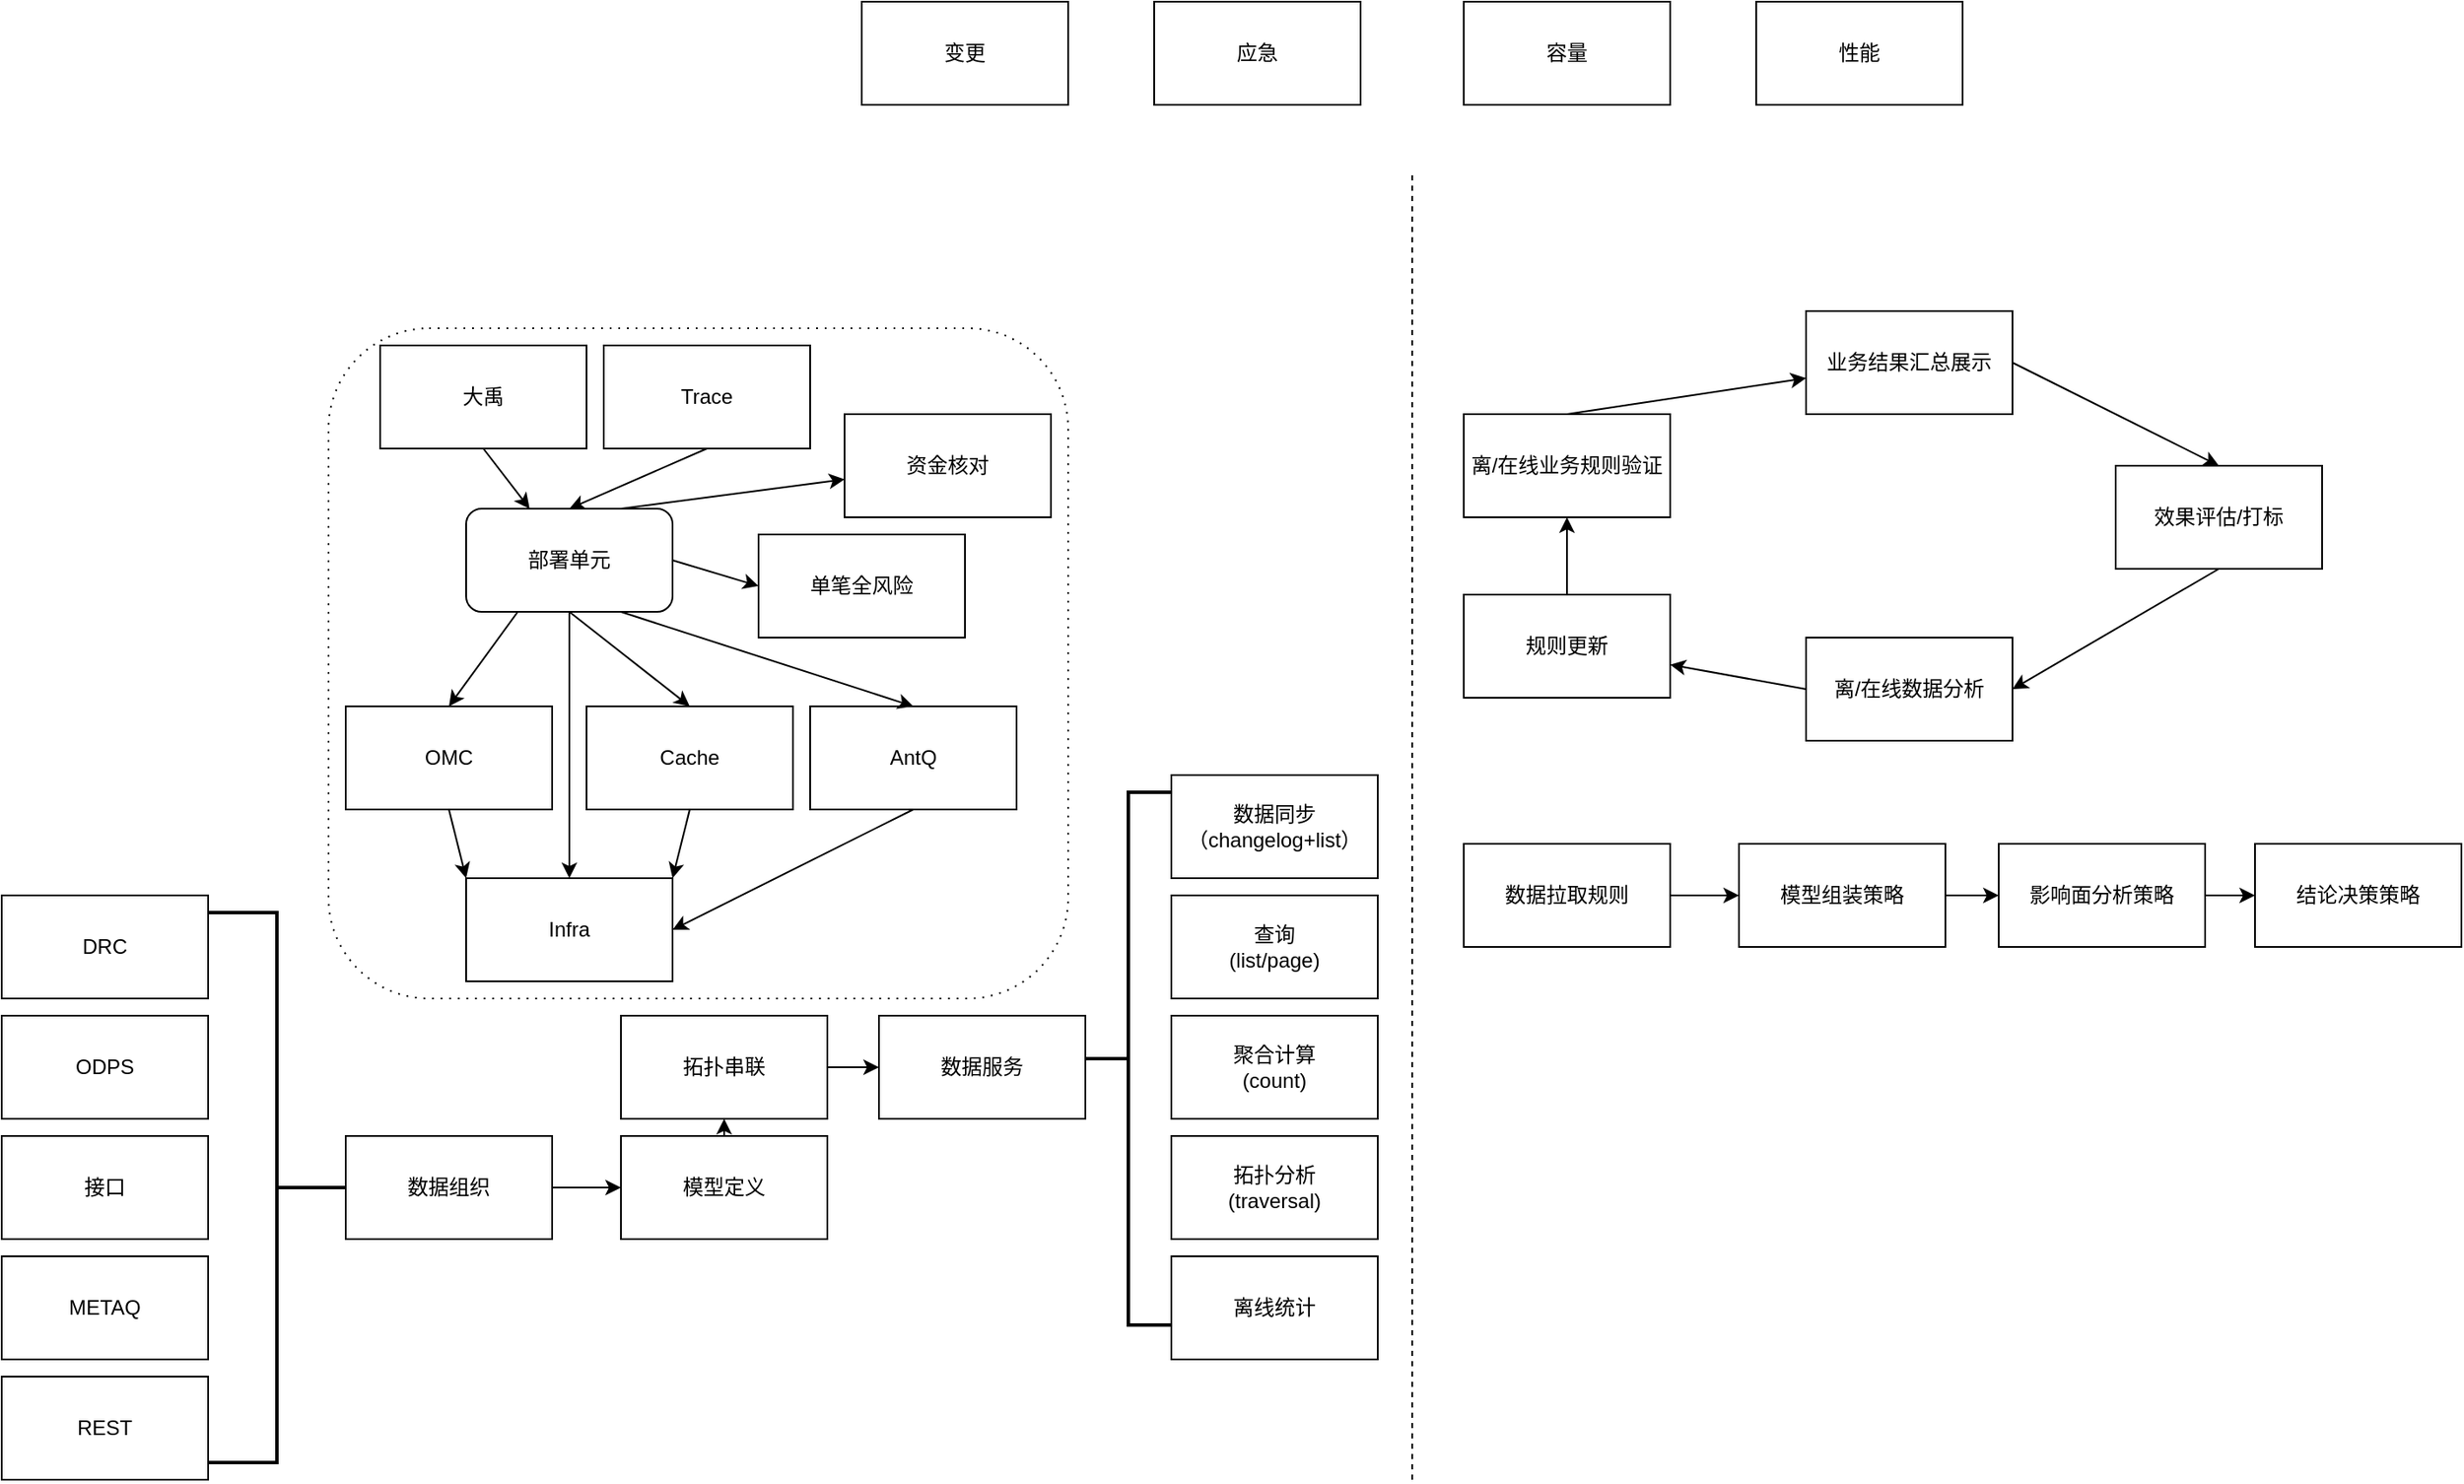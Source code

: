 <mxfile version="14.4.7" type="github">
  <diagram id="4Ju_CABuPUIWSEjYzrBO" name="Page-1">
    <mxGraphModel dx="2128" dy="971" grid="1" gridSize="10" guides="1" tooltips="1" connect="1" arrows="1" fold="1" page="1" pageScale="1" pageWidth="827" pageHeight="1169" math="0" shadow="0">
      <root>
        <mxCell id="0" />
        <mxCell id="1" parent="0" />
        <mxCell id="O32i_MgARscnzORiwziN-19" value="" style="shape=ext;rounded=1;html=1;whiteSpace=wrap;dashed=1;dashPattern=1 4;" vertex="1" parent="1">
          <mxGeometry x="210" y="280" width="430" height="390" as="geometry" />
        </mxCell>
        <mxCell id="O32i_MgARscnzORiwziN-1" value="变更" style="rounded=0;whiteSpace=wrap;html=1;" vertex="1" parent="1">
          <mxGeometry x="520" y="90" width="120" height="60" as="geometry" />
        </mxCell>
        <mxCell id="O32i_MgARscnzORiwziN-2" value="DRC" style="rounded=0;whiteSpace=wrap;html=1;" vertex="1" parent="1">
          <mxGeometry x="20" y="610" width="120" height="60" as="geometry" />
        </mxCell>
        <mxCell id="O32i_MgARscnzORiwziN-3" value="ODPS" style="rounded=0;whiteSpace=wrap;html=1;" vertex="1" parent="1">
          <mxGeometry x="20" y="680" width="120" height="60" as="geometry" />
        </mxCell>
        <mxCell id="O32i_MgARscnzORiwziN-4" value="接口" style="rounded=0;whiteSpace=wrap;html=1;" vertex="1" parent="1">
          <mxGeometry x="20" y="750" width="120" height="60" as="geometry" />
        </mxCell>
        <mxCell id="O32i_MgARscnzORiwziN-5" value="METAQ" style="rounded=0;whiteSpace=wrap;html=1;" vertex="1" parent="1">
          <mxGeometry x="20" y="820" width="120" height="60" as="geometry" />
        </mxCell>
        <mxCell id="O32i_MgARscnzORiwziN-6" value="REST" style="rounded=0;whiteSpace=wrap;html=1;" vertex="1" parent="1">
          <mxGeometry x="20" y="890" width="120" height="60" as="geometry" />
        </mxCell>
        <mxCell id="O32i_MgARscnzORiwziN-63" style="edgeStyle=none;rounded=0;orthogonalLoop=1;jettySize=auto;html=1;exitX=0.5;exitY=0;exitDx=0;exitDy=0;entryX=0.5;entryY=1;entryDx=0;entryDy=0;" edge="1" parent="1" source="O32i_MgARscnzORiwziN-7" target="O32i_MgARscnzORiwziN-18">
          <mxGeometry relative="1" as="geometry" />
        </mxCell>
        <mxCell id="O32i_MgARscnzORiwziN-7" value="模型定义" style="rounded=0;whiteSpace=wrap;html=1;" vertex="1" parent="1">
          <mxGeometry x="380" y="750" width="120" height="60" as="geometry" />
        </mxCell>
        <mxCell id="O32i_MgARscnzORiwziN-49" style="rounded=0;orthogonalLoop=1;jettySize=auto;html=1;exitX=0.5;exitY=1;exitDx=0;exitDy=0;" edge="1" parent="1" source="O32i_MgARscnzORiwziN-8" target="O32i_MgARscnzORiwziN-16">
          <mxGeometry relative="1" as="geometry" />
        </mxCell>
        <mxCell id="O32i_MgARscnzORiwziN-8" value="大禹" style="rounded=0;whiteSpace=wrap;html=1;" vertex="1" parent="1">
          <mxGeometry x="240" y="290" width="120" height="60" as="geometry" />
        </mxCell>
        <mxCell id="O32i_MgARscnzORiwziN-52" style="rounded=0;orthogonalLoop=1;jettySize=auto;html=1;exitX=0.5;exitY=1;exitDx=0;exitDy=0;entryX=0.5;entryY=0;entryDx=0;entryDy=0;" edge="1" parent="1" source="O32i_MgARscnzORiwziN-9" target="O32i_MgARscnzORiwziN-16">
          <mxGeometry relative="1" as="geometry" />
        </mxCell>
        <mxCell id="O32i_MgARscnzORiwziN-9" value="Trace" style="rounded=0;whiteSpace=wrap;html=1;" vertex="1" parent="1">
          <mxGeometry x="370" y="290" width="120" height="60" as="geometry" />
        </mxCell>
        <mxCell id="O32i_MgARscnzORiwziN-10" value="资金核对" style="rounded=0;whiteSpace=wrap;html=1;" vertex="1" parent="1">
          <mxGeometry x="510" y="330" width="120" height="60" as="geometry" />
        </mxCell>
        <mxCell id="O32i_MgARscnzORiwziN-11" value="单笔全风险" style="rounded=0;whiteSpace=wrap;html=1;" vertex="1" parent="1">
          <mxGeometry x="460" y="400" width="120" height="60" as="geometry" />
        </mxCell>
        <mxCell id="O32i_MgARscnzORiwziN-59" style="rounded=0;orthogonalLoop=1;jettySize=auto;html=1;exitX=0.5;exitY=1;exitDx=0;exitDy=0;entryX=0;entryY=0;entryDx=0;entryDy=0;" edge="1" parent="1" source="O32i_MgARscnzORiwziN-12" target="O32i_MgARscnzORiwziN-15">
          <mxGeometry relative="1" as="geometry" />
        </mxCell>
        <mxCell id="O32i_MgARscnzORiwziN-12" value="OMC" style="rounded=0;whiteSpace=wrap;html=1;" vertex="1" parent="1">
          <mxGeometry x="220" y="500" width="120" height="60" as="geometry" />
        </mxCell>
        <mxCell id="O32i_MgARscnzORiwziN-60" style="rounded=0;orthogonalLoop=1;jettySize=auto;html=1;exitX=0.5;exitY=1;exitDx=0;exitDy=0;entryX=1;entryY=0;entryDx=0;entryDy=0;" edge="1" parent="1" source="O32i_MgARscnzORiwziN-13" target="O32i_MgARscnzORiwziN-15">
          <mxGeometry relative="1" as="geometry" />
        </mxCell>
        <mxCell id="O32i_MgARscnzORiwziN-13" value="Cache" style="rounded=0;whiteSpace=wrap;html=1;" vertex="1" parent="1">
          <mxGeometry x="360" y="500" width="120" height="60" as="geometry" />
        </mxCell>
        <mxCell id="O32i_MgARscnzORiwziN-61" style="rounded=0;orthogonalLoop=1;jettySize=auto;html=1;exitX=0.5;exitY=1;exitDx=0;exitDy=0;entryX=1;entryY=0.5;entryDx=0;entryDy=0;" edge="1" parent="1" source="O32i_MgARscnzORiwziN-14" target="O32i_MgARscnzORiwziN-15">
          <mxGeometry relative="1" as="geometry" />
        </mxCell>
        <mxCell id="O32i_MgARscnzORiwziN-14" value="AntQ" style="rounded=0;whiteSpace=wrap;html=1;" vertex="1" parent="1">
          <mxGeometry x="490" y="500" width="120" height="60" as="geometry" />
        </mxCell>
        <mxCell id="O32i_MgARscnzORiwziN-15" value="Infra" style="rounded=0;whiteSpace=wrap;html=1;" vertex="1" parent="1">
          <mxGeometry x="290" y="600" width="120" height="60" as="geometry" />
        </mxCell>
        <mxCell id="O32i_MgARscnzORiwziN-53" style="rounded=0;orthogonalLoop=1;jettySize=auto;html=1;exitX=0.75;exitY=0;exitDx=0;exitDy=0;" edge="1" parent="1" source="O32i_MgARscnzORiwziN-16" target="O32i_MgARscnzORiwziN-10">
          <mxGeometry relative="1" as="geometry" />
        </mxCell>
        <mxCell id="O32i_MgARscnzORiwziN-54" style="rounded=0;orthogonalLoop=1;jettySize=auto;html=1;exitX=1;exitY=0.5;exitDx=0;exitDy=0;entryX=0;entryY=0.5;entryDx=0;entryDy=0;" edge="1" parent="1" source="O32i_MgARscnzORiwziN-16" target="O32i_MgARscnzORiwziN-11">
          <mxGeometry relative="1" as="geometry" />
        </mxCell>
        <mxCell id="O32i_MgARscnzORiwziN-55" style="rounded=0;orthogonalLoop=1;jettySize=auto;html=1;exitX=0.25;exitY=1;exitDx=0;exitDy=0;entryX=0.5;entryY=0;entryDx=0;entryDy=0;" edge="1" parent="1" source="O32i_MgARscnzORiwziN-16" target="O32i_MgARscnzORiwziN-12">
          <mxGeometry relative="1" as="geometry" />
        </mxCell>
        <mxCell id="O32i_MgARscnzORiwziN-56" style="rounded=0;orthogonalLoop=1;jettySize=auto;html=1;exitX=0.5;exitY=1;exitDx=0;exitDy=0;entryX=0.5;entryY=0;entryDx=0;entryDy=0;" edge="1" parent="1" source="O32i_MgARscnzORiwziN-16" target="O32i_MgARscnzORiwziN-13">
          <mxGeometry relative="1" as="geometry" />
        </mxCell>
        <mxCell id="O32i_MgARscnzORiwziN-57" style="rounded=0;orthogonalLoop=1;jettySize=auto;html=1;exitX=0.75;exitY=1;exitDx=0;exitDy=0;entryX=0.5;entryY=0;entryDx=0;entryDy=0;" edge="1" parent="1" source="O32i_MgARscnzORiwziN-16" target="O32i_MgARscnzORiwziN-14">
          <mxGeometry relative="1" as="geometry" />
        </mxCell>
        <mxCell id="O32i_MgARscnzORiwziN-58" style="rounded=0;orthogonalLoop=1;jettySize=auto;html=1;exitX=0.5;exitY=1;exitDx=0;exitDy=0;entryX=0.5;entryY=0;entryDx=0;entryDy=0;" edge="1" parent="1" source="O32i_MgARscnzORiwziN-16" target="O32i_MgARscnzORiwziN-15">
          <mxGeometry relative="1" as="geometry" />
        </mxCell>
        <mxCell id="O32i_MgARscnzORiwziN-16" value="部署单元" style="rounded=1;whiteSpace=wrap;html=1;" vertex="1" parent="1">
          <mxGeometry x="290" y="385" width="120" height="60" as="geometry" />
        </mxCell>
        <mxCell id="O32i_MgARscnzORiwziN-62" style="edgeStyle=none;rounded=0;orthogonalLoop=1;jettySize=auto;html=1;exitX=1;exitY=0.5;exitDx=0;exitDy=0;" edge="1" parent="1" source="O32i_MgARscnzORiwziN-17" target="O32i_MgARscnzORiwziN-7">
          <mxGeometry relative="1" as="geometry" />
        </mxCell>
        <mxCell id="O32i_MgARscnzORiwziN-17" value="数据组织" style="rounded=0;whiteSpace=wrap;html=1;" vertex="1" parent="1">
          <mxGeometry x="220" y="750" width="120" height="60" as="geometry" />
        </mxCell>
        <mxCell id="O32i_MgARscnzORiwziN-64" style="edgeStyle=none;rounded=0;orthogonalLoop=1;jettySize=auto;html=1;exitX=1;exitY=0.5;exitDx=0;exitDy=0;entryX=0;entryY=0.5;entryDx=0;entryDy=0;" edge="1" parent="1" source="O32i_MgARscnzORiwziN-18" target="O32i_MgARscnzORiwziN-20">
          <mxGeometry relative="1" as="geometry" />
        </mxCell>
        <mxCell id="O32i_MgARscnzORiwziN-18" value="拓扑串联" style="rounded=0;whiteSpace=wrap;html=1;" vertex="1" parent="1">
          <mxGeometry x="380" y="680" width="120" height="60" as="geometry" />
        </mxCell>
        <mxCell id="O32i_MgARscnzORiwziN-20" value="数据服务" style="rounded=0;whiteSpace=wrap;html=1;" vertex="1" parent="1">
          <mxGeometry x="530" y="680" width="120" height="60" as="geometry" />
        </mxCell>
        <mxCell id="O32i_MgARscnzORiwziN-21" value="数据同步&lt;br&gt;（changelog+list）" style="rounded=0;whiteSpace=wrap;html=1;" vertex="1" parent="1">
          <mxGeometry x="700" y="540" width="120" height="60" as="geometry" />
        </mxCell>
        <mxCell id="O32i_MgARscnzORiwziN-22" value="查询&lt;br&gt;(list/page)" style="rounded=0;whiteSpace=wrap;html=1;" vertex="1" parent="1">
          <mxGeometry x="700" y="610" width="120" height="60" as="geometry" />
        </mxCell>
        <mxCell id="O32i_MgARscnzORiwziN-23" value="聚合计算&lt;br&gt;(count)" style="rounded=0;whiteSpace=wrap;html=1;" vertex="1" parent="1">
          <mxGeometry x="700" y="680" width="120" height="60" as="geometry" />
        </mxCell>
        <mxCell id="O32i_MgARscnzORiwziN-24" value="离线统计" style="rounded=0;whiteSpace=wrap;html=1;" vertex="1" parent="1">
          <mxGeometry x="700" y="820" width="120" height="60" as="geometry" />
        </mxCell>
        <mxCell id="O32i_MgARscnzORiwziN-25" value="拓扑分析&lt;br&gt;(traversal)" style="rounded=0;whiteSpace=wrap;html=1;" vertex="1" parent="1">
          <mxGeometry x="700" y="750" width="120" height="60" as="geometry" />
        </mxCell>
        <mxCell id="O32i_MgARscnzORiwziN-26" value="" style="strokeWidth=2;html=1;shape=mxgraph.flowchart.annotation_2;align=left;labelPosition=right;pointerEvents=1;rotation=-180;" vertex="1" parent="1">
          <mxGeometry x="140" y="620" width="80" height="320" as="geometry" />
        </mxCell>
        <mxCell id="O32i_MgARscnzORiwziN-27" value="" style="endArrow=none;dashed=1;html=1;" edge="1" parent="1">
          <mxGeometry width="50" height="50" relative="1" as="geometry">
            <mxPoint x="840" y="950" as="sourcePoint" />
            <mxPoint x="840" y="190" as="targetPoint" />
          </mxGeometry>
        </mxCell>
        <mxCell id="O32i_MgARscnzORiwziN-28" value="应急" style="rounded=0;whiteSpace=wrap;html=1;" vertex="1" parent="1">
          <mxGeometry x="690" y="90" width="120" height="60" as="geometry" />
        </mxCell>
        <mxCell id="O32i_MgARscnzORiwziN-29" value="容量" style="rounded=0;whiteSpace=wrap;html=1;" vertex="1" parent="1">
          <mxGeometry x="870" y="90" width="120" height="60" as="geometry" />
        </mxCell>
        <mxCell id="O32i_MgARscnzORiwziN-30" value="性能" style="rounded=0;whiteSpace=wrap;html=1;" vertex="1" parent="1">
          <mxGeometry x="1040" y="90" width="120" height="60" as="geometry" />
        </mxCell>
        <mxCell id="O32i_MgARscnzORiwziN-44" style="rounded=0;orthogonalLoop=1;jettySize=auto;html=1;exitX=1;exitY=0.5;exitDx=0;exitDy=0;entryX=0.5;entryY=0;entryDx=0;entryDy=0;" edge="1" parent="1" source="O32i_MgARscnzORiwziN-31" target="O32i_MgARscnzORiwziN-32">
          <mxGeometry relative="1" as="geometry" />
        </mxCell>
        <mxCell id="O32i_MgARscnzORiwziN-31" value="业务结果汇总展示" style="rounded=0;whiteSpace=wrap;html=1;" vertex="1" parent="1">
          <mxGeometry x="1069" y="270" width="120" height="60" as="geometry" />
        </mxCell>
        <mxCell id="O32i_MgARscnzORiwziN-45" style="rounded=0;orthogonalLoop=1;jettySize=auto;html=1;exitX=0.5;exitY=1;exitDx=0;exitDy=0;entryX=1;entryY=0.5;entryDx=0;entryDy=0;" edge="1" parent="1" source="O32i_MgARscnzORiwziN-32" target="O32i_MgARscnzORiwziN-33">
          <mxGeometry relative="1" as="geometry" />
        </mxCell>
        <mxCell id="O32i_MgARscnzORiwziN-32" value="效果评估/打标" style="rounded=0;whiteSpace=wrap;html=1;" vertex="1" parent="1">
          <mxGeometry x="1249" y="360" width="120" height="60" as="geometry" />
        </mxCell>
        <mxCell id="O32i_MgARscnzORiwziN-46" style="rounded=0;orthogonalLoop=1;jettySize=auto;html=1;exitX=0;exitY=0.5;exitDx=0;exitDy=0;" edge="1" parent="1" source="O32i_MgARscnzORiwziN-33" target="O32i_MgARscnzORiwziN-34">
          <mxGeometry relative="1" as="geometry" />
        </mxCell>
        <mxCell id="O32i_MgARscnzORiwziN-33" value="离/在线数据分析" style="rounded=0;whiteSpace=wrap;html=1;" vertex="1" parent="1">
          <mxGeometry x="1069" y="460" width="120" height="60" as="geometry" />
        </mxCell>
        <mxCell id="O32i_MgARscnzORiwziN-47" style="rounded=0;orthogonalLoop=1;jettySize=auto;html=1;exitX=0.5;exitY=0;exitDx=0;exitDy=0;entryX=0.5;entryY=1;entryDx=0;entryDy=0;" edge="1" parent="1" source="O32i_MgARscnzORiwziN-34" target="O32i_MgARscnzORiwziN-36">
          <mxGeometry relative="1" as="geometry" />
        </mxCell>
        <mxCell id="O32i_MgARscnzORiwziN-34" value="规则更新" style="rounded=0;whiteSpace=wrap;html=1;" vertex="1" parent="1">
          <mxGeometry x="870" y="435" width="120" height="60" as="geometry" />
        </mxCell>
        <mxCell id="O32i_MgARscnzORiwziN-38" value="" style="edgeStyle=orthogonalEdgeStyle;rounded=0;orthogonalLoop=1;jettySize=auto;html=1;" edge="1" parent="1" source="O32i_MgARscnzORiwziN-35" target="O32i_MgARscnzORiwziN-37">
          <mxGeometry relative="1" as="geometry" />
        </mxCell>
        <mxCell id="O32i_MgARscnzORiwziN-35" value="数据拉取规则" style="rounded=0;whiteSpace=wrap;html=1;" vertex="1" parent="1">
          <mxGeometry x="870" y="580" width="120" height="60" as="geometry" />
        </mxCell>
        <mxCell id="O32i_MgARscnzORiwziN-48" style="rounded=0;orthogonalLoop=1;jettySize=auto;html=1;exitX=0.5;exitY=0;exitDx=0;exitDy=0;" edge="1" parent="1" source="O32i_MgARscnzORiwziN-36" target="O32i_MgARscnzORiwziN-31">
          <mxGeometry relative="1" as="geometry" />
        </mxCell>
        <mxCell id="O32i_MgARscnzORiwziN-36" value="&lt;span&gt;离/在线业务规则验证&lt;/span&gt;" style="rounded=0;whiteSpace=wrap;html=1;" vertex="1" parent="1">
          <mxGeometry x="870" y="330" width="120" height="60" as="geometry" />
        </mxCell>
        <mxCell id="O32i_MgARscnzORiwziN-40" value="" style="edgeStyle=orthogonalEdgeStyle;rounded=0;orthogonalLoop=1;jettySize=auto;html=1;" edge="1" parent="1" source="O32i_MgARscnzORiwziN-37" target="O32i_MgARscnzORiwziN-39">
          <mxGeometry relative="1" as="geometry" />
        </mxCell>
        <mxCell id="O32i_MgARscnzORiwziN-37" value="模型组装策略" style="rounded=0;whiteSpace=wrap;html=1;" vertex="1" parent="1">
          <mxGeometry x="1030" y="580" width="120" height="60" as="geometry" />
        </mxCell>
        <mxCell id="O32i_MgARscnzORiwziN-42" value="" style="edgeStyle=orthogonalEdgeStyle;rounded=0;orthogonalLoop=1;jettySize=auto;html=1;" edge="1" parent="1" source="O32i_MgARscnzORiwziN-39" target="O32i_MgARscnzORiwziN-41">
          <mxGeometry relative="1" as="geometry" />
        </mxCell>
        <mxCell id="O32i_MgARscnzORiwziN-39" value="影响面分析策略" style="rounded=0;whiteSpace=wrap;html=1;" vertex="1" parent="1">
          <mxGeometry x="1181" y="580" width="120" height="60" as="geometry" />
        </mxCell>
        <mxCell id="O32i_MgARscnzORiwziN-41" value="结论决策策略" style="rounded=0;whiteSpace=wrap;html=1;" vertex="1" parent="1">
          <mxGeometry x="1330" y="580" width="120" height="60" as="geometry" />
        </mxCell>
        <mxCell id="O32i_MgARscnzORiwziN-65" value="" style="strokeWidth=2;html=1;shape=mxgraph.flowchart.annotation_2;align=left;labelPosition=right;pointerEvents=1;" vertex="1" parent="1">
          <mxGeometry x="650" y="550" width="50" height="310" as="geometry" />
        </mxCell>
      </root>
    </mxGraphModel>
  </diagram>
</mxfile>
